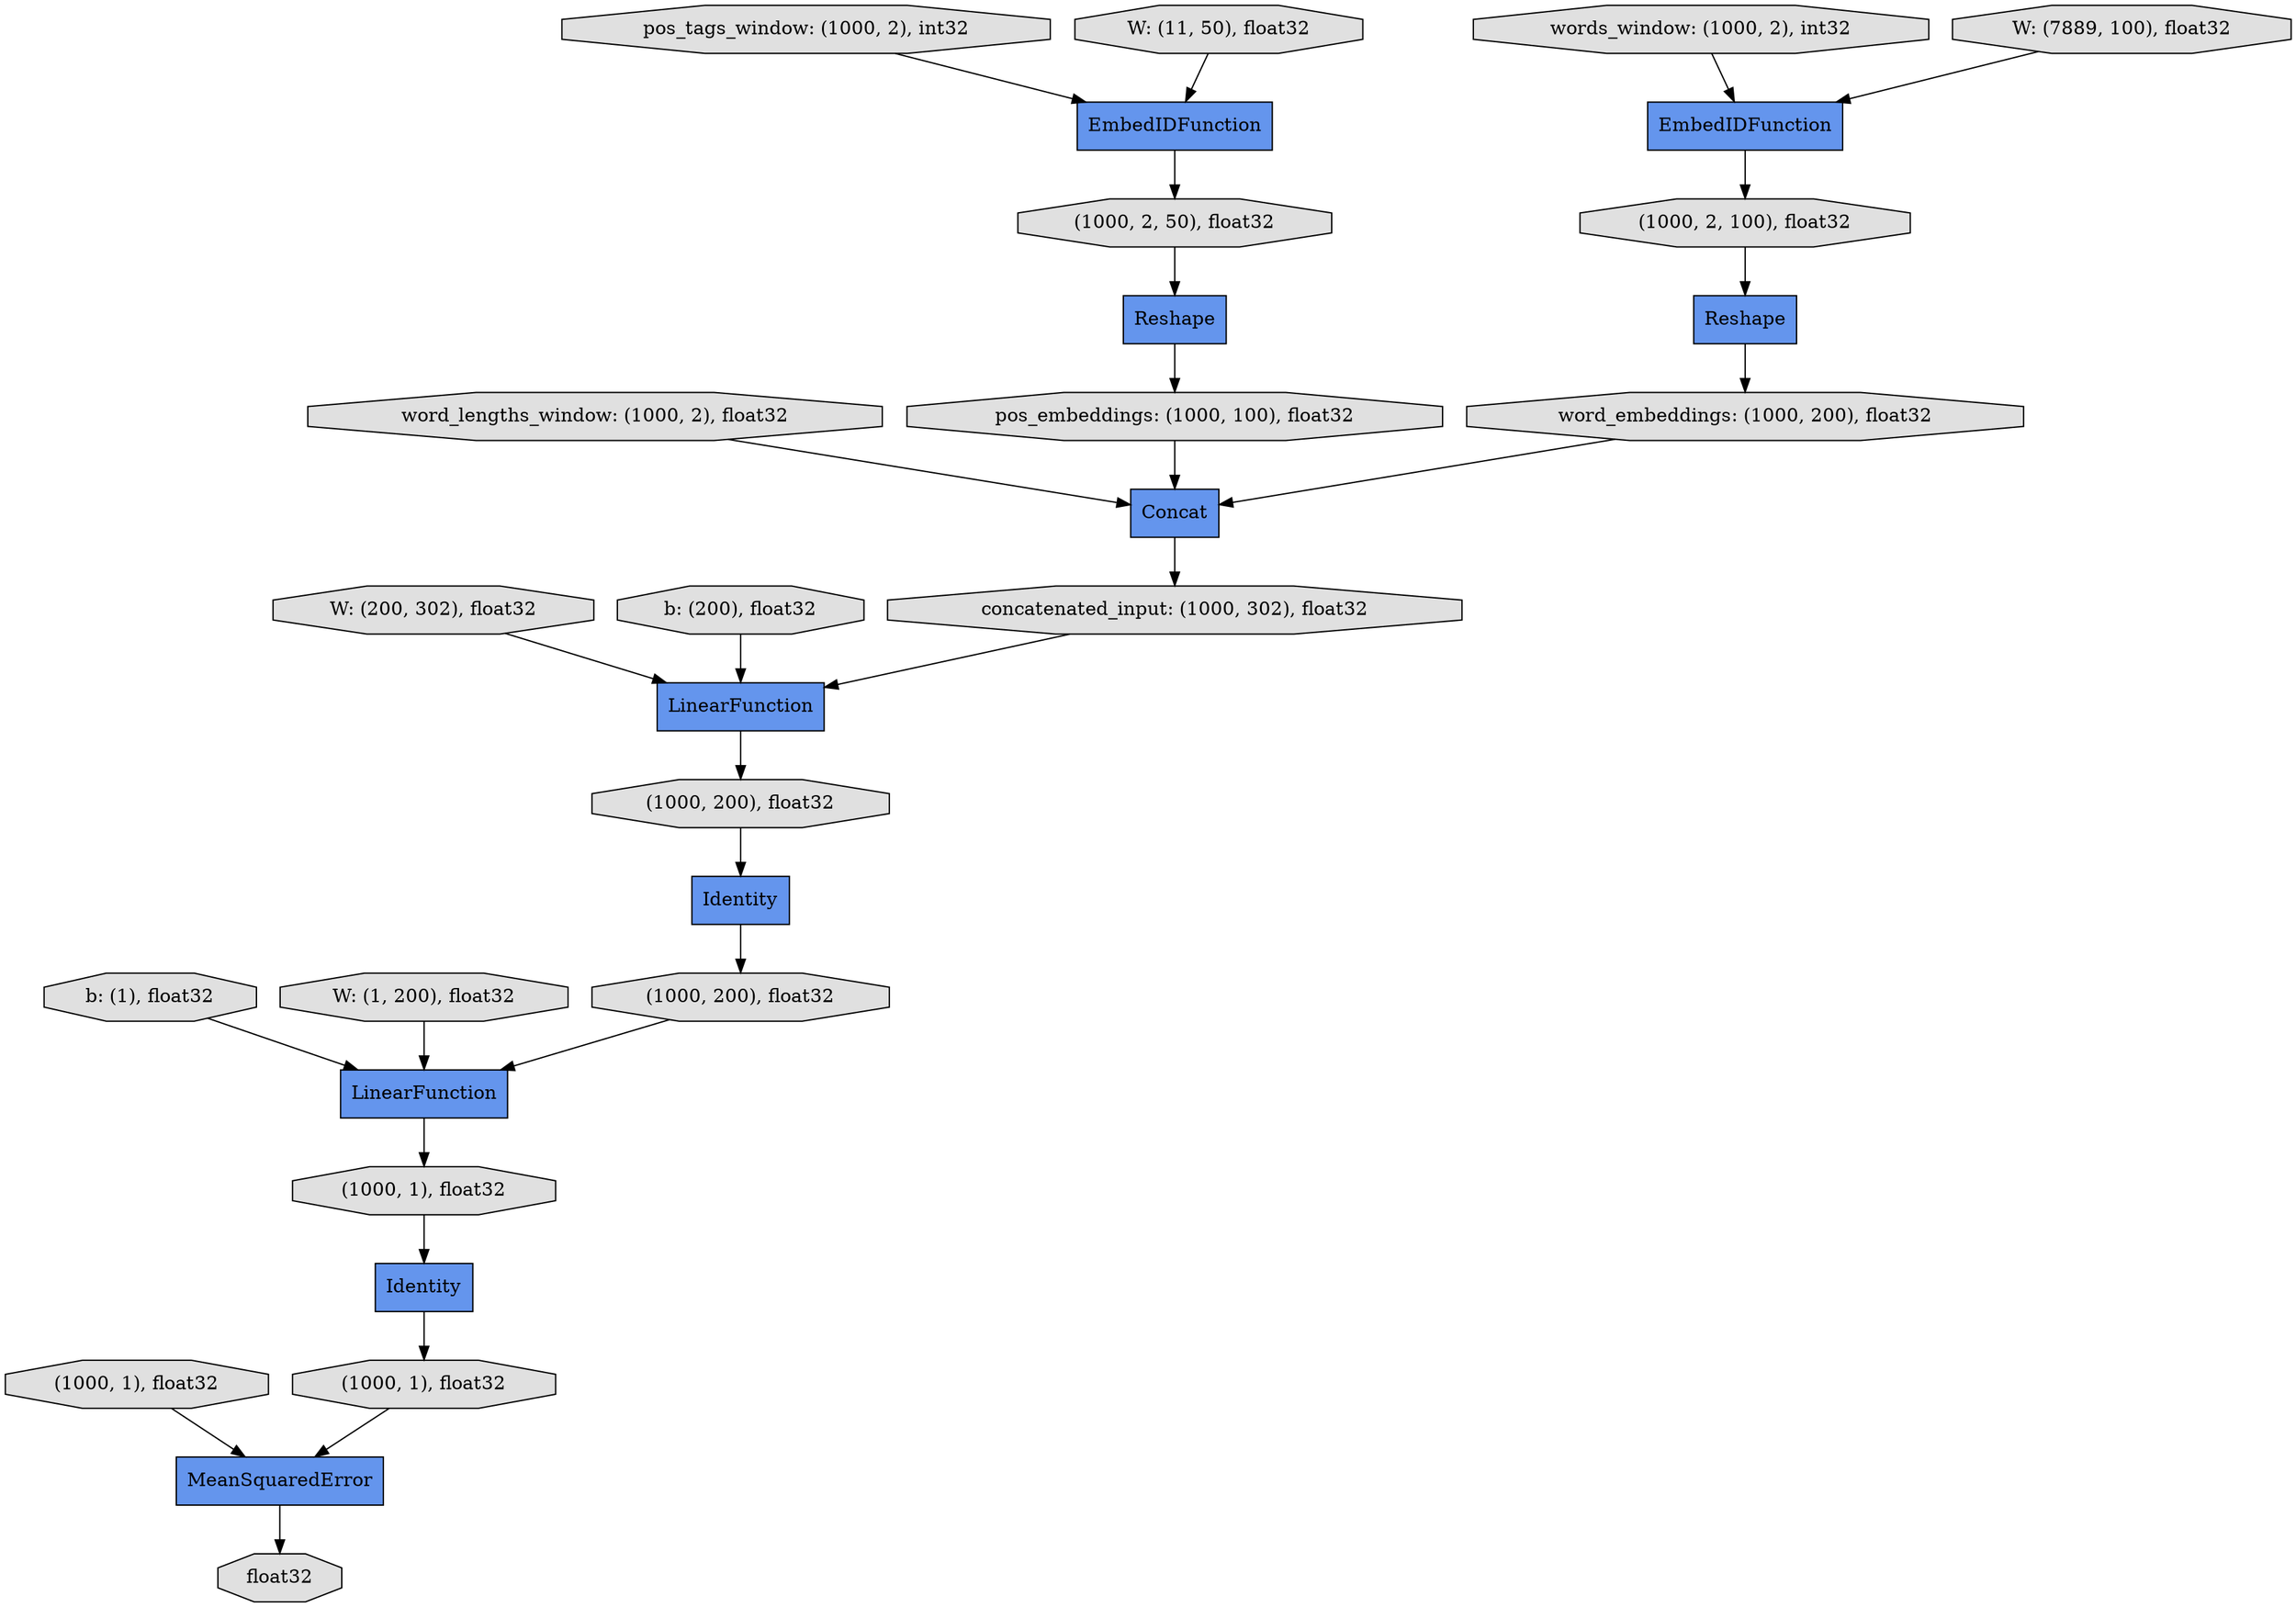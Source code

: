 digraph graphname{rankdir=TB;139902815053864 [shape="record",fillcolor="#6495ED",label="Reshape",style="filled"];139902815053976 [shape="record",fillcolor="#6495ED",label="Reshape",style="filled"];139902815052072 [shape="octagon",fillcolor="#E0E0E0",label="(1000, 2, 100), float32",style="filled"];139902815052240 [shape="octagon",fillcolor="#E0E0E0",label="words_window: (1000, 2), int32",style="filled"];139902815054312 [shape="record",fillcolor="#6495ED",label="EmbedIDFunction",style="filled"];139902815052296 [shape="octagon",fillcolor="#E0E0E0",label="(1000, 200), float32",style="filled"];139902815052408 [shape="record",fillcolor="#6495ED",label="Identity",style="filled"];139902815054480 [shape="record",fillcolor="#6495ED",label="MeanSquaredError",style="filled"];139902815052520 [shape="octagon",fillcolor="#E0E0E0",label="(1000, 2, 50), float32",style="filled"];139902815052576 [shape="octagon",fillcolor="#E0E0E0",label="pos_tags_window: (1000, 2), int32",style="filled"];139902815052632 [shape="octagon",fillcolor="#E0E0E0",label="W: (7889, 100), float32",style="filled"];139902815058912 [shape="octagon",fillcolor="#E0E0E0",label="concatenated_input: (1000, 302), float32",style="filled"];139902815058968 [shape="octagon",fillcolor="#E0E0E0",label="W: (200, 302), float32",style="filled"];139902815059024 [shape="record",fillcolor="#6495ED",label="Identity",style="filled"];139902815057008 [shape="octagon",fillcolor="#E0E0E0",label="b: (1), float32",style="filled"];139902815052968 [shape="octagon",fillcolor="#E0E0E0",label="word_lengths_window: (1000, 2), float32",style="filled"];139902815057120 [shape="octagon",fillcolor="#E0E0E0",label="(1000, 1), float32",style="filled"];139902815053024 [shape="record",fillcolor="#6495ED",label="LinearFunction",style="filled"];139902815059248 [shape="octagon",fillcolor="#E0E0E0",label="(1000, 1), float32",style="filled"];139902815057288 [shape="octagon",fillcolor="#E0E0E0",label="b: (200), float32",style="filled"];139902815057344 [shape="octagon",fillcolor="#E0E0E0",label="float32",style="filled"];139902815053248 [shape="record",fillcolor="#6495ED",label="EmbedIDFunction",style="filled"];139902815055432 [shape="octagon",fillcolor="#E0E0E0",label="word_embeddings: (1000, 200), float32",style="filled"];139902815053472 [shape="octagon",fillcolor="#E0E0E0",label="W: (11, 50), float32",style="filled"];139902815057624 [shape="octagon",fillcolor="#E0E0E0",label="(1000, 200), float32",style="filled"];139902815053528 [shape="record",fillcolor="#6495ED",label="LinearFunction",style="filled"];139902815057680 [shape="octagon",fillcolor="#E0E0E0",label="W: (1, 200), float32",style="filled"];139902815053584 [shape="record",fillcolor="#6495ED",label="Concat",style="filled"];139902815057792 [shape="octagon",fillcolor="#E0E0E0",label="(1000, 1), float32",style="filled"];139902815057848 [shape="octagon",fillcolor="#E0E0E0",label="pos_embeddings: (1000, 100), float32",style="filled"];139902815057624 -> 139902815053024;139902815054480 -> 139902815057344;139902815059024 -> 139902815059248;139902815054312 -> 139902815052072;139902815053864 -> 139902815055432;139902815058912 -> 139902815053528;139902815057792 -> 139902815054480;139902815057120 -> 139902815059024;139902815052968 -> 139902815053584;139902815058968 -> 139902815053528;139902815055432 -> 139902815053584;139902815052576 -> 139902815053248;139902815053024 -> 139902815057120;139902815052520 -> 139902815053976;139902815053528 -> 139902815052296;139902815057008 -> 139902815053024;139902815059248 -> 139902815054480;139902815053976 -> 139902815057848;139902815052072 -> 139902815053864;139902815052240 -> 139902815054312;139902815052296 -> 139902815052408;139902815057848 -> 139902815053584;139902815057680 -> 139902815053024;139902815052408 -> 139902815057624;139902815053584 -> 139902815058912;139902815052632 -> 139902815054312;139902815057288 -> 139902815053528;139902815053248 -> 139902815052520;139902815053472 -> 139902815053248;}